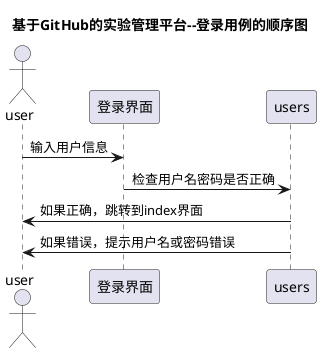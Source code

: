 @startuml

title 基于GitHub的实验管理平台--登录用例的顺序图

actor user

user -> 登录界面: 输入用户信息

登录界面 ->users:检查用户名密码是否正确

    users->user:如果正确，跳转到index界面

    users->user:如果错误，提示用户名或密码错误

@enduml
